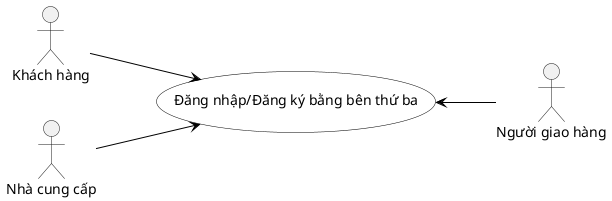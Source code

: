 @startuml
' Use horizontal layout with actors on both sides
left to right direction

' Improve visual appearance
skinparam usecase {
  BackgroundColor white
  BorderColor black
  ArrowColor black
}

skinparam linetype polyline

' Left actors
actor "Khách hàng" as kh
actor "Nhà cung cấp" as ncc
actor "Người giao hàng" as ngh

usecase "Đăng nhập/Đăng ký bằng bên thứ ba" as UC1

kh --> UC1
ncc --> UC1
UC1 <-- ngh


@enduml
